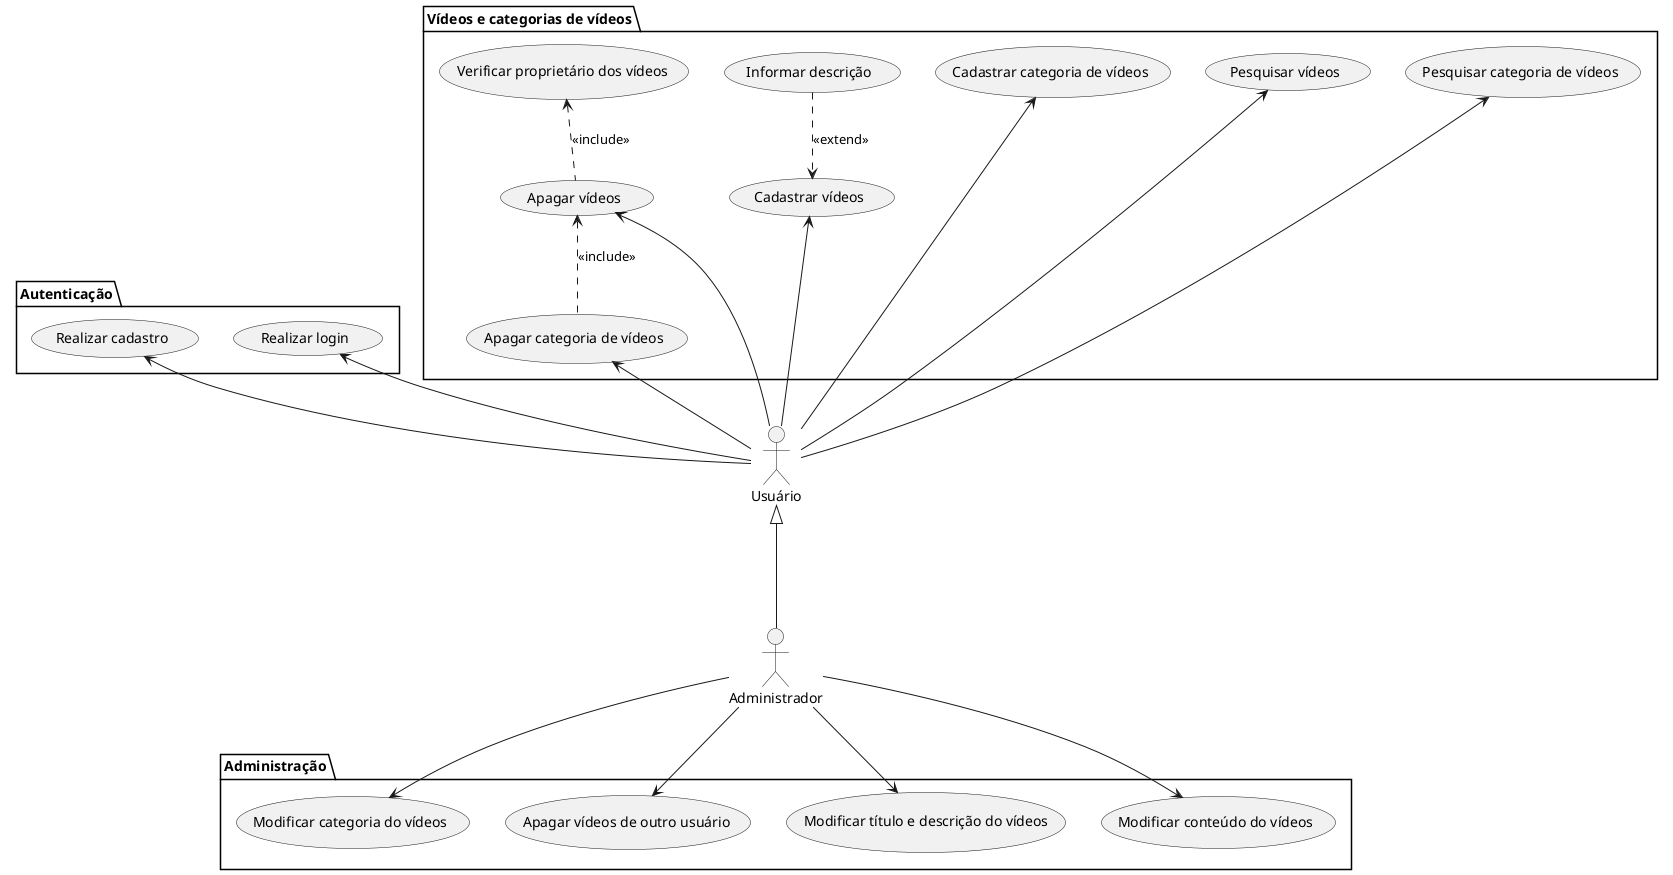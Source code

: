 @startuml DevFlix
skinparam Style strictuml

:Usuário: as usuario
:Administrador: as administrador


/' Casos de uso do usuário '/
package Autenticação {
    (Realizar cadastro) as cadastro
    (Realizar login) as login
}
package "Vídeos e categorias de vídeos" {
    (Apagar vídeos) as apagarv
    (Pesquisar vídeos) as pesqv
    (Cadastrar vídeos) as cadv
    (Informar descrição) as infdesc
    (Pesquisar categoria de vídeos) as pesqcatv
    (Cadastrar categoria de vídeos) as cadcatv
    (Apagar categoria de vídeos) as apgcatv
    (Verificar proprietário dos vídeos) as verifprop
}


/' Casos de uso do administrador '/
package Administração {
    (Modificar categoria do vídeos) as modcatv
    (Modificar conteúdo do vídeos) as modcontv
    (Apagar vídeos de outro usuário) as apgvout
    (Modificar título e descrição do vídeos) as modtitdesc
}


/' Generalização dos atores '/
usuario <|-down-- administrador

/' Associação dos casos de uso do usuário '/
usuario -up-> cadv
usuario -up-> pesqcatv
usuario -up-> apgcatv
usuario -up-> pesqv
usuario -up-> cadcatv
usuario -up-> login
usuario -up-> apagarv
usuario -up-> cadastro


/' Include e Extend dos casos de uso do usuário '/
apagarv .up.> verifprop : <<include>>
apgcatv .up.> apagarv : <<include>>
infdesc .down.> cadv : <<extend>>


/' Associação dos casos de uso do administrador '/
administrador -right-> modcatv
administrador -left-> modcontv
administrador -down-> apgvout
administrador -down-> modtitdesc

@enduml
